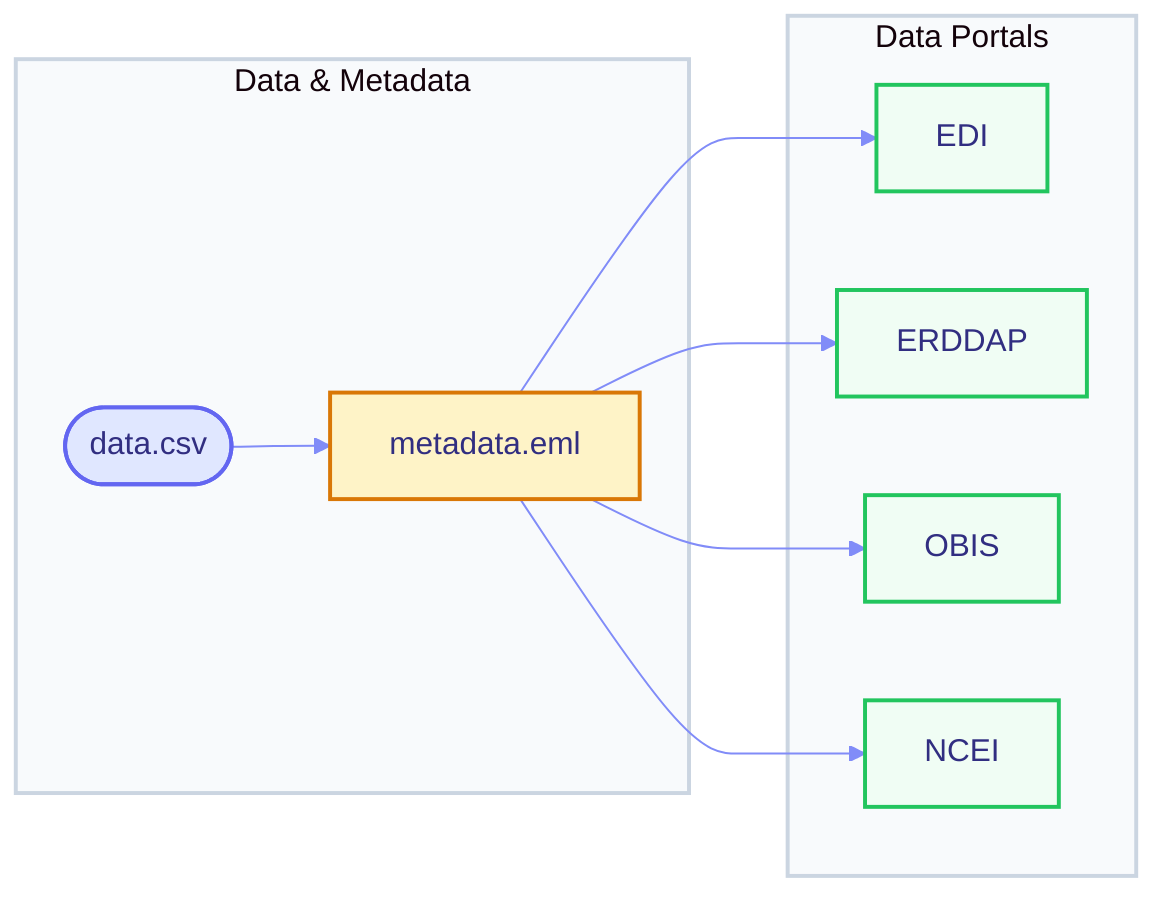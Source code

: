 %%{init: {
  'theme': 'base',
  'themeVariables': {
    'primaryColor': '#E0E7FF',
    'primaryTextColor': '#312E81',
    'primaryBorderColor': '#6366F1',
    'lineColor': '#818CF8',
    'secondaryColor': '#FEF3C7',
    'tertiaryColor': '#ECFDF5'
  }
}}%%
graph LR
    subgraph inputs[Data & Metadata]
        data([data.csv]):::source
        eml[metadata.eml]:::database
    end

    subgraph portals[Data Portals]
        edi[EDI]:::portal
        erddap[ERDDAP]:::portal
        obis[OBIS]:::portal
        ncei[NCEI]:::portal
    end

    data --> eml
    eml --> edi
    eml --> erddap
    eml --> obis
    eml --> ncei

    %% Custom styles
    classDef source fill:#E0E7FF,stroke:#6366F1,stroke-width:2px
    classDef database fill:#FEF3C7,stroke:#D97706,stroke-width:2px
    classDef portal fill:#F0FDF4,stroke:#22C55E,stroke-width:2px

    %% Style subgraphs
    style inputs fill:#F8FAFC,stroke:#CBD5E1,stroke-width:2px
    style portals fill:#F8FAFC,stroke:#CBD5E1,stroke-width:2px